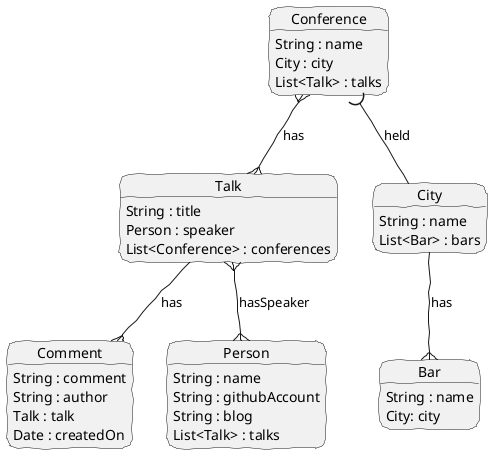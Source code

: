 @startuml
hide footbox
skinparam roundcorner 20
skinparam handwritten true
skinparam backgroundcolor transparent

skinparam note {
  FontName Impact
}


object Comment {
    String : comment
    String : author
    Talk : talk
    Date : createdOn
}

object Talk {
    String : title
    Person : speaker
    List<Conference> : conferences
}

object Person {
    String : name
    String : githubAccount
    String : blog
    List<Talk> : talks
}

object Conference {
    String : name
    City : city
    List<Talk> : talks
}

object City {
    String : name
    List<Bar> : bars
}

object Bar {
    String : name
    City: city
}



Conference }--{ Talk : has
Conference )-- City : held
Talk --{ Comment : has
Talk }--{ Person : hasSpeaker
City --{ Bar : has

@enduml